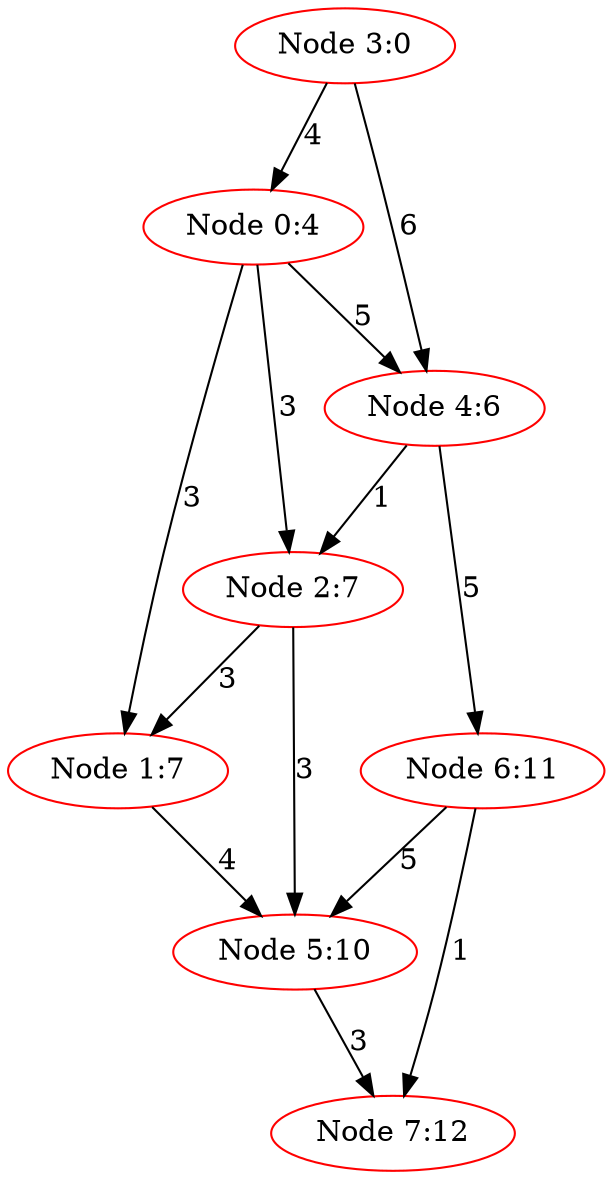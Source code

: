 digraph DijkstraDirected {
"Node 0:4" -> {"Node 1:7"} [label="3"]
"Node 0:4" -> {"Node 2:7"} [label="3"]
"Node 0:4" -> {"Node 4:6"} [label="5"]
"Node 1:7" -> {"Node 5:10"} [label="4"]
"Node 2:7" -> {"Node 1:7"} [label="3"]
"Node 2:7" -> {"Node 5:10"} [label="3"]
"Node 3:0" -> {"Node 0:4"} [label="4"]
"Node 3:0" -> {"Node 4:6"} [label="6"]
"Node 4:6" -> {"Node 2:7"} [label="1"]
"Node 4:6" -> {"Node 6:11"} [label="5"]
"Node 5:10" -> {"Node 7:12"} [label="3"]
"Node 6:11" -> {"Node 5:10"} [label="5"]
"Node 6:11" -> {"Node 7:12"} [label="1"]
"Node 0:4" [color=red]
"Node 1:7" [color=red]
"Node 2:7" [color=red]
"Node 3:0" [color=red]
"Node 4:6" [color=red]
"Node 5:10" [color=red]
"Node 6:11" [color=red]
"Node 7:12" [color=red]
}
